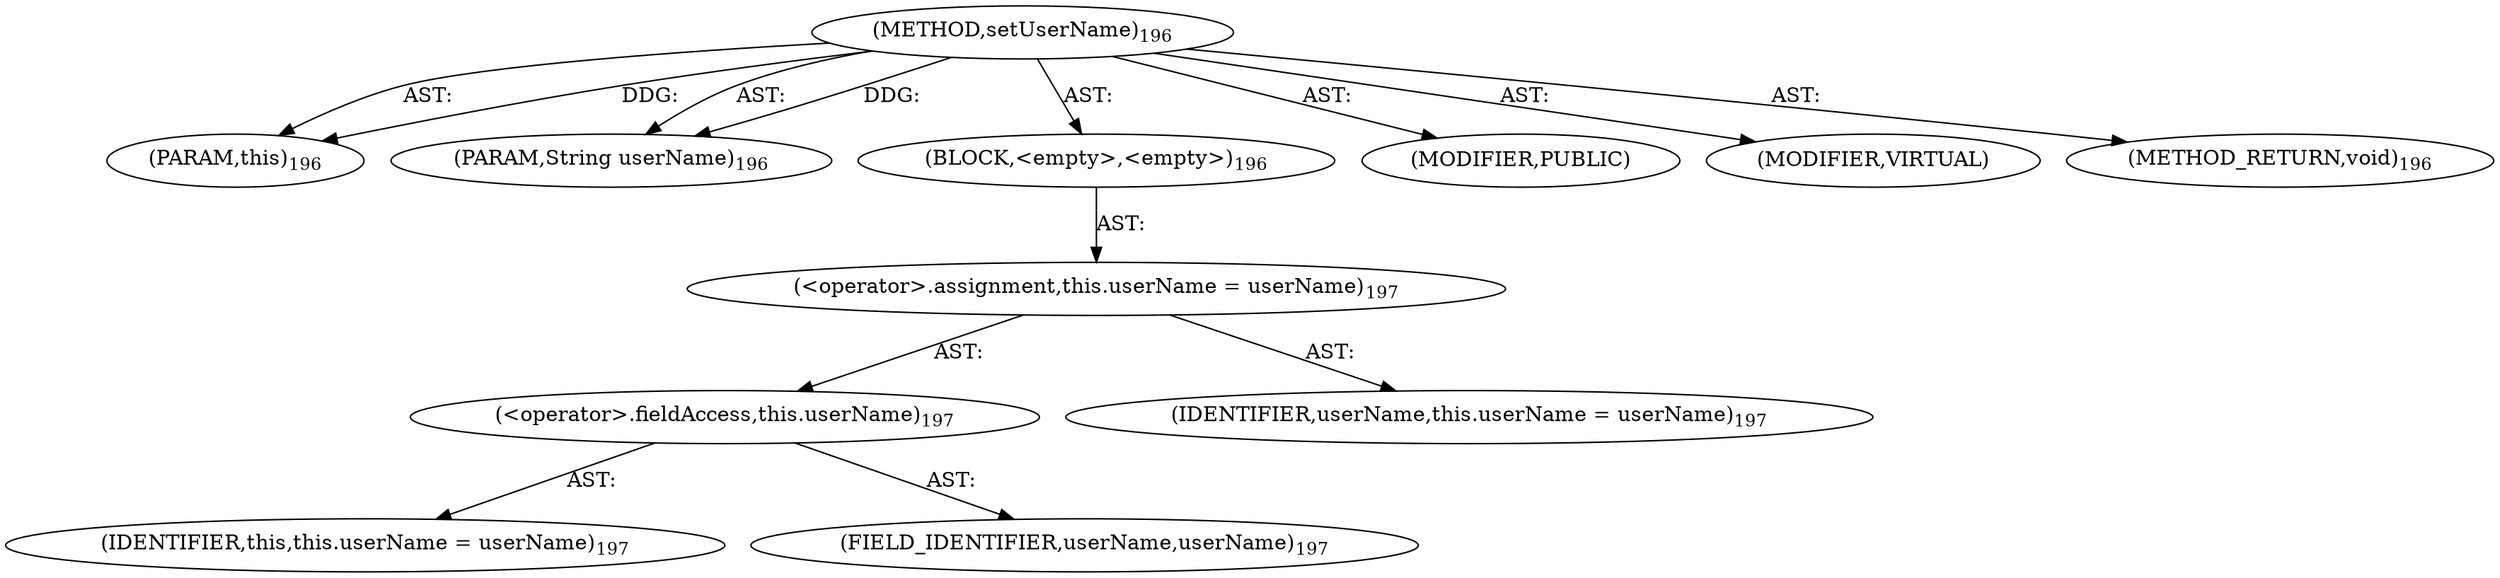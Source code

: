 digraph "setUserName" {  
"111669149705" [label = <(METHOD,setUserName)<SUB>196</SUB>> ]
"115964116995" [label = <(PARAM,this)<SUB>196</SUB>> ]
"115964117006" [label = <(PARAM,String userName)<SUB>196</SUB>> ]
"25769803792" [label = <(BLOCK,&lt;empty&gt;,&lt;empty&gt;)<SUB>196</SUB>> ]
"30064771113" [label = <(&lt;operator&gt;.assignment,this.userName = userName)<SUB>197</SUB>> ]
"30064771114" [label = <(&lt;operator&gt;.fieldAccess,this.userName)<SUB>197</SUB>> ]
"68719476739" [label = <(IDENTIFIER,this,this.userName = userName)<SUB>197</SUB>> ]
"55834574861" [label = <(FIELD_IDENTIFIER,userName,userName)<SUB>197</SUB>> ]
"68719476764" [label = <(IDENTIFIER,userName,this.userName = userName)<SUB>197</SUB>> ]
"133143986201" [label = <(MODIFIER,PUBLIC)> ]
"133143986202" [label = <(MODIFIER,VIRTUAL)> ]
"128849018889" [label = <(METHOD_RETURN,void)<SUB>196</SUB>> ]
  "111669149705" -> "115964116995"  [ label = "AST: "] 
  "111669149705" -> "115964117006"  [ label = "AST: "] 
  "111669149705" -> "25769803792"  [ label = "AST: "] 
  "111669149705" -> "133143986201"  [ label = "AST: "] 
  "111669149705" -> "133143986202"  [ label = "AST: "] 
  "111669149705" -> "128849018889"  [ label = "AST: "] 
  "25769803792" -> "30064771113"  [ label = "AST: "] 
  "30064771113" -> "30064771114"  [ label = "AST: "] 
  "30064771113" -> "68719476764"  [ label = "AST: "] 
  "30064771114" -> "68719476739"  [ label = "AST: "] 
  "30064771114" -> "55834574861"  [ label = "AST: "] 
  "111669149705" -> "115964116995"  [ label = "DDG: "] 
  "111669149705" -> "115964117006"  [ label = "DDG: "] 
}
